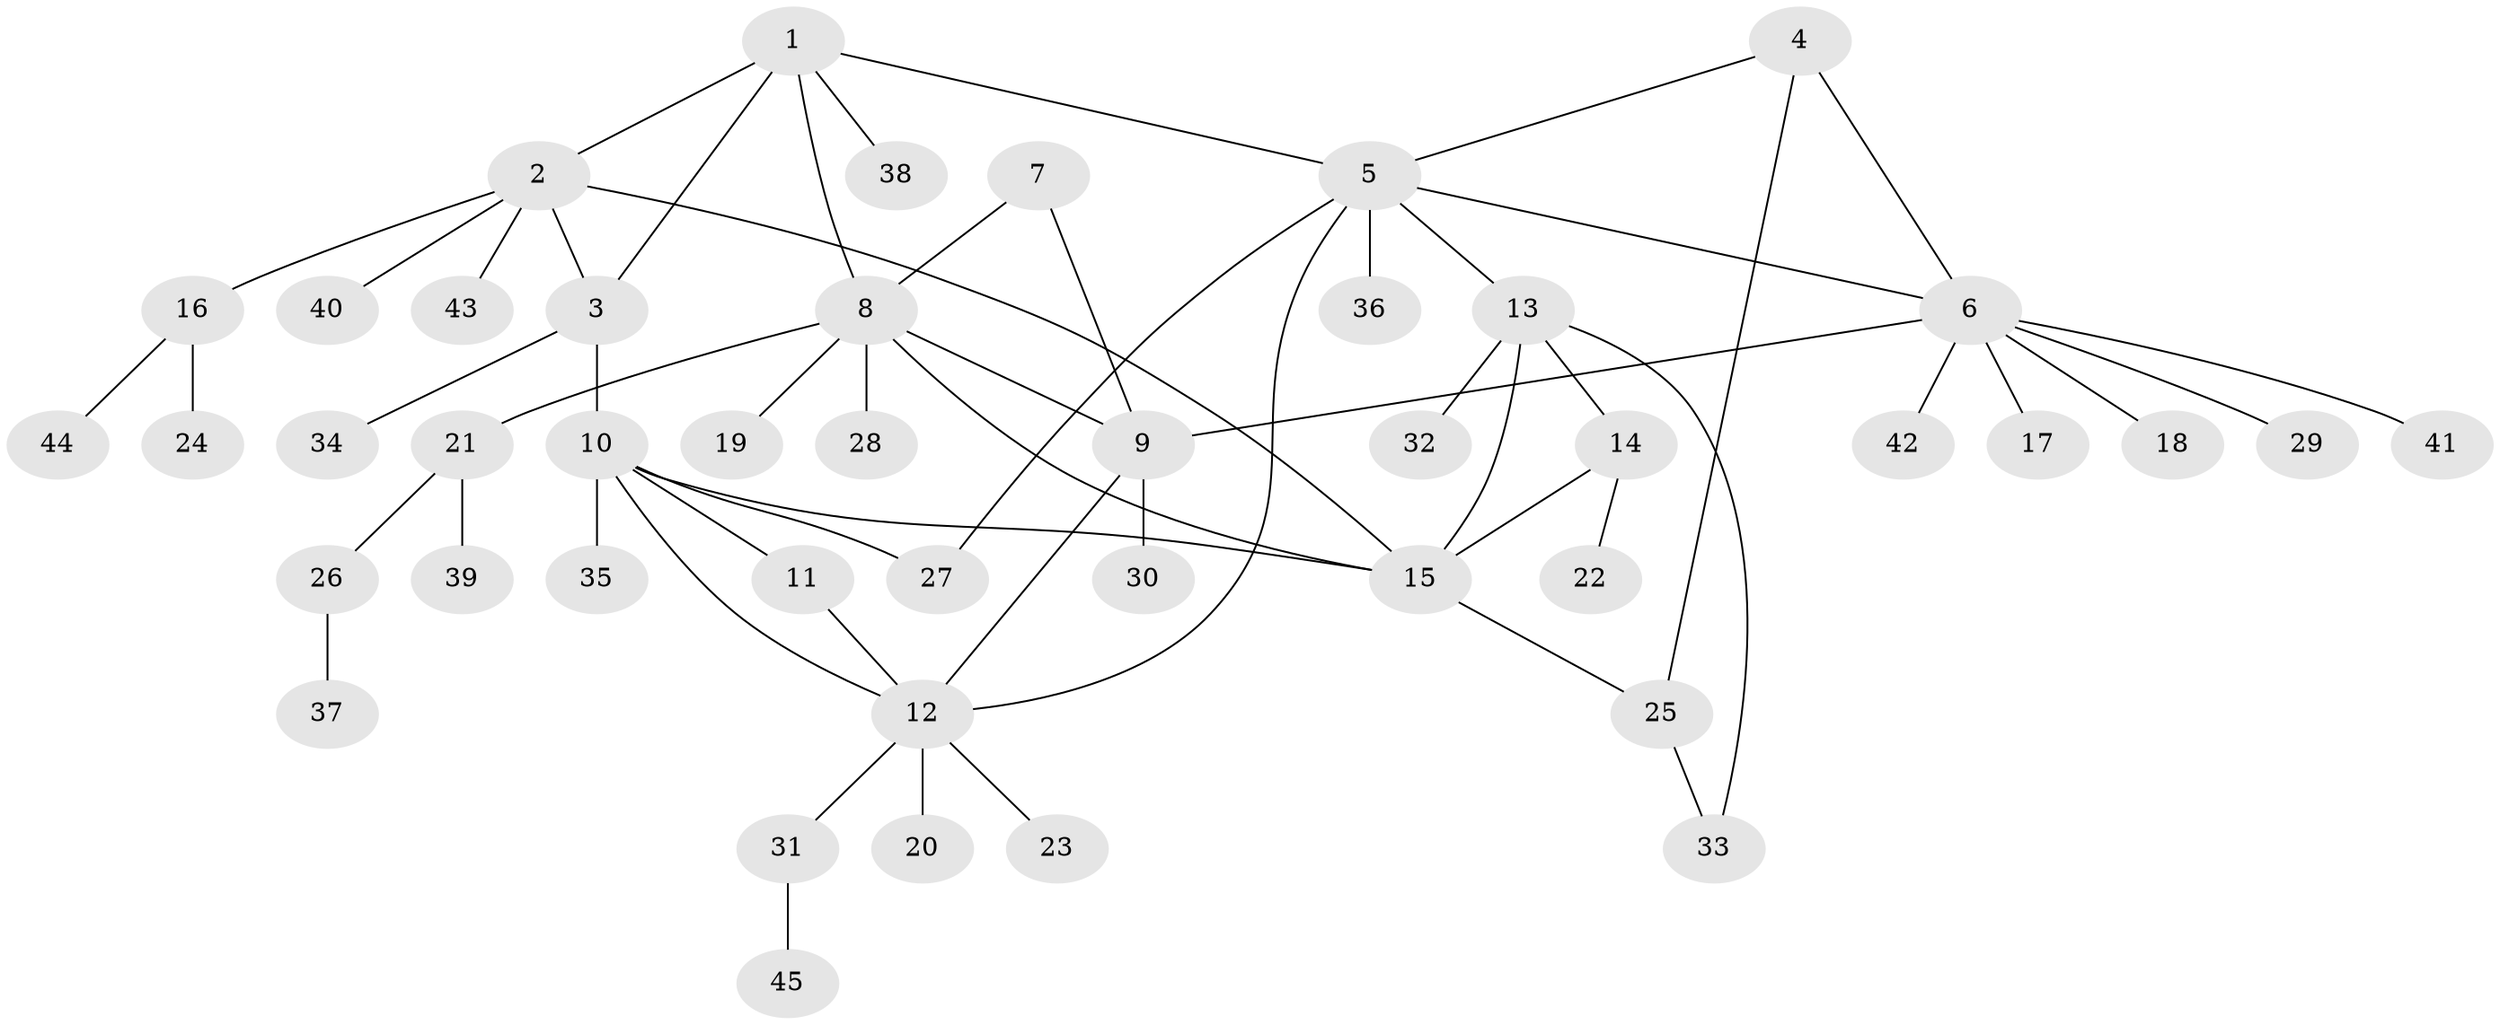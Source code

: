 // original degree distribution, {6: 0.05555555555555555, 7: 0.05555555555555555, 4: 0.05555555555555555, 8: 0.027777777777777776, 9: 0.013888888888888888, 2: 0.16666666666666666, 3: 0.05555555555555555, 1: 0.5694444444444444}
// Generated by graph-tools (version 1.1) at 2025/52/03/04/25 22:52:08]
// undirected, 45 vertices, 58 edges
graph export_dot {
  node [color=gray90,style=filled];
  1;
  2;
  3;
  4;
  5;
  6;
  7;
  8;
  9;
  10;
  11;
  12;
  13;
  14;
  15;
  16;
  17;
  18;
  19;
  20;
  21;
  22;
  23;
  24;
  25;
  26;
  27;
  28;
  29;
  30;
  31;
  32;
  33;
  34;
  35;
  36;
  37;
  38;
  39;
  40;
  41;
  42;
  43;
  44;
  45;
  1 -- 2 [weight=1.0];
  1 -- 3 [weight=1.0];
  1 -- 5 [weight=1.0];
  1 -- 8 [weight=1.0];
  1 -- 38 [weight=1.0];
  2 -- 3 [weight=1.0];
  2 -- 15 [weight=1.0];
  2 -- 16 [weight=1.0];
  2 -- 40 [weight=1.0];
  2 -- 43 [weight=1.0];
  3 -- 10 [weight=1.0];
  3 -- 34 [weight=2.0];
  4 -- 5 [weight=1.0];
  4 -- 6 [weight=1.0];
  4 -- 25 [weight=1.0];
  5 -- 6 [weight=1.0];
  5 -- 12 [weight=1.0];
  5 -- 13 [weight=1.0];
  5 -- 27 [weight=1.0];
  5 -- 36 [weight=1.0];
  6 -- 9 [weight=1.0];
  6 -- 17 [weight=1.0];
  6 -- 18 [weight=1.0];
  6 -- 29 [weight=1.0];
  6 -- 41 [weight=1.0];
  6 -- 42 [weight=1.0];
  7 -- 8 [weight=1.0];
  7 -- 9 [weight=1.0];
  8 -- 9 [weight=1.0];
  8 -- 15 [weight=1.0];
  8 -- 19 [weight=1.0];
  8 -- 21 [weight=1.0];
  8 -- 28 [weight=1.0];
  9 -- 12 [weight=1.0];
  9 -- 30 [weight=1.0];
  10 -- 11 [weight=1.0];
  10 -- 12 [weight=1.0];
  10 -- 15 [weight=1.0];
  10 -- 27 [weight=1.0];
  10 -- 35 [weight=1.0];
  11 -- 12 [weight=1.0];
  12 -- 20 [weight=1.0];
  12 -- 23 [weight=1.0];
  12 -- 31 [weight=1.0];
  13 -- 14 [weight=1.0];
  13 -- 15 [weight=1.0];
  13 -- 32 [weight=1.0];
  13 -- 33 [weight=1.0];
  14 -- 15 [weight=1.0];
  14 -- 22 [weight=1.0];
  15 -- 25 [weight=1.0];
  16 -- 24 [weight=1.0];
  16 -- 44 [weight=1.0];
  21 -- 26 [weight=1.0];
  21 -- 39 [weight=1.0];
  25 -- 33 [weight=1.0];
  26 -- 37 [weight=1.0];
  31 -- 45 [weight=1.0];
}
